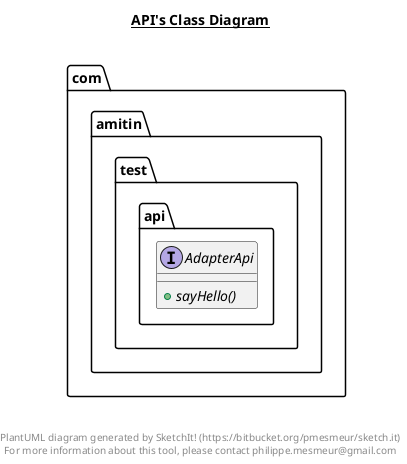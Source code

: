 @startuml

title __API's Class Diagram__\n

  package com.amitin.test.api {
    interface AdapterApi {
        {abstract} + sayHello()
    }
  }
  



right footer


PlantUML diagram generated by SketchIt! (https://bitbucket.org/pmesmeur/sketch.it)
For more information about this tool, please contact philippe.mesmeur@gmail.com
endfooter

@enduml
